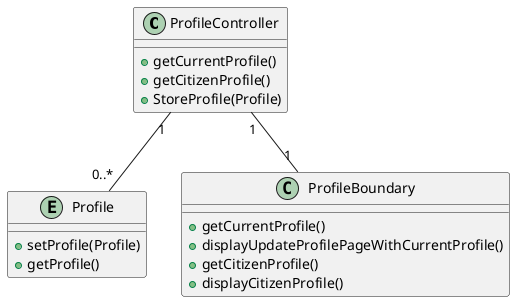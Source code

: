 @startuml
class ProfileController {
    + getCurrentProfile()
    + getCitizenProfile()
    + StoreProfile(Profile)
}
entity Profile {
    + setProfile(Profile)
    + getProfile()
}
class ProfileBoundary {
    + getCurrentProfile()
    + displayUpdateProfilePageWithCurrentProfile()
    + getCitizenProfile()
    + displayCitizenProfile()
}

ProfileController "1" -- "1" ProfileBoundary
ProfileController "1" -- "0..*" Profile
@enduml
